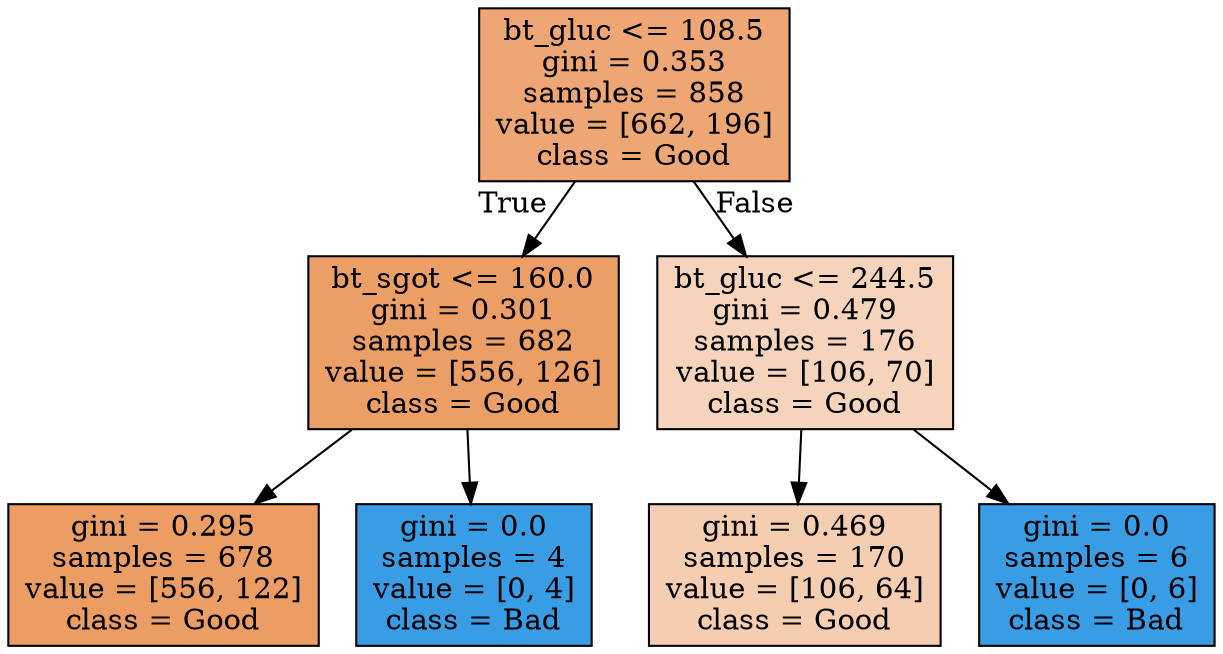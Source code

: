 digraph Tree {
node [shape=box, style="filled", color="black"] ;
0 [label="bt_gluc <= 108.5\ngini = 0.353\nsamples = 858\nvalue = [662, 196]\nclass = Good", fillcolor="#eda674"] ;
1 [label="bt_sgot <= 160.0\ngini = 0.301\nsamples = 682\nvalue = [556, 126]\nclass = Good", fillcolor="#eb9e66"] ;
0 -> 1 [labeldistance=2.5, labelangle=45, headlabel="True"] ;
2 [label="gini = 0.295\nsamples = 678\nvalue = [556, 122]\nclass = Good", fillcolor="#eb9d64"] ;
1 -> 2 ;
3 [label="gini = 0.0\nsamples = 4\nvalue = [0, 4]\nclass = Bad", fillcolor="#399de5"] ;
1 -> 3 ;
4 [label="bt_gluc <= 244.5\ngini = 0.479\nsamples = 176\nvalue = [106, 70]\nclass = Good", fillcolor="#f6d4bc"] ;
0 -> 4 [labeldistance=2.5, labelangle=-45, headlabel="False"] ;
5 [label="gini = 0.469\nsamples = 170\nvalue = [106, 64]\nclass = Good", fillcolor="#f5cdb1"] ;
4 -> 5 ;
6 [label="gini = 0.0\nsamples = 6\nvalue = [0, 6]\nclass = Bad", fillcolor="#399de5"] ;
4 -> 6 ;
}